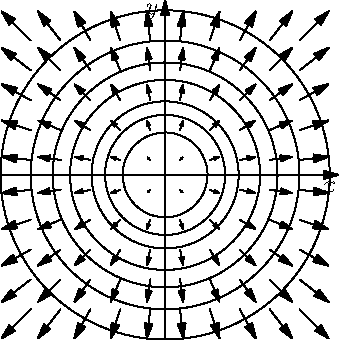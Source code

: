 import graph;
import contour;
size(6cm,6cm);

real F(pair p) { return length(p)^2; }
path foo(pair p) { return (0,0)--p; }
add(vectorfield(foo,(-1,-1),(1,1)));

draw(contour(F,(-2,-2),(4,4),new real[] {0.1, 0.2, 0.3,0.5,0.7,1,1.5}));

xaxis("$x$",Arrow());
yaxis("$y$",Arrow());
